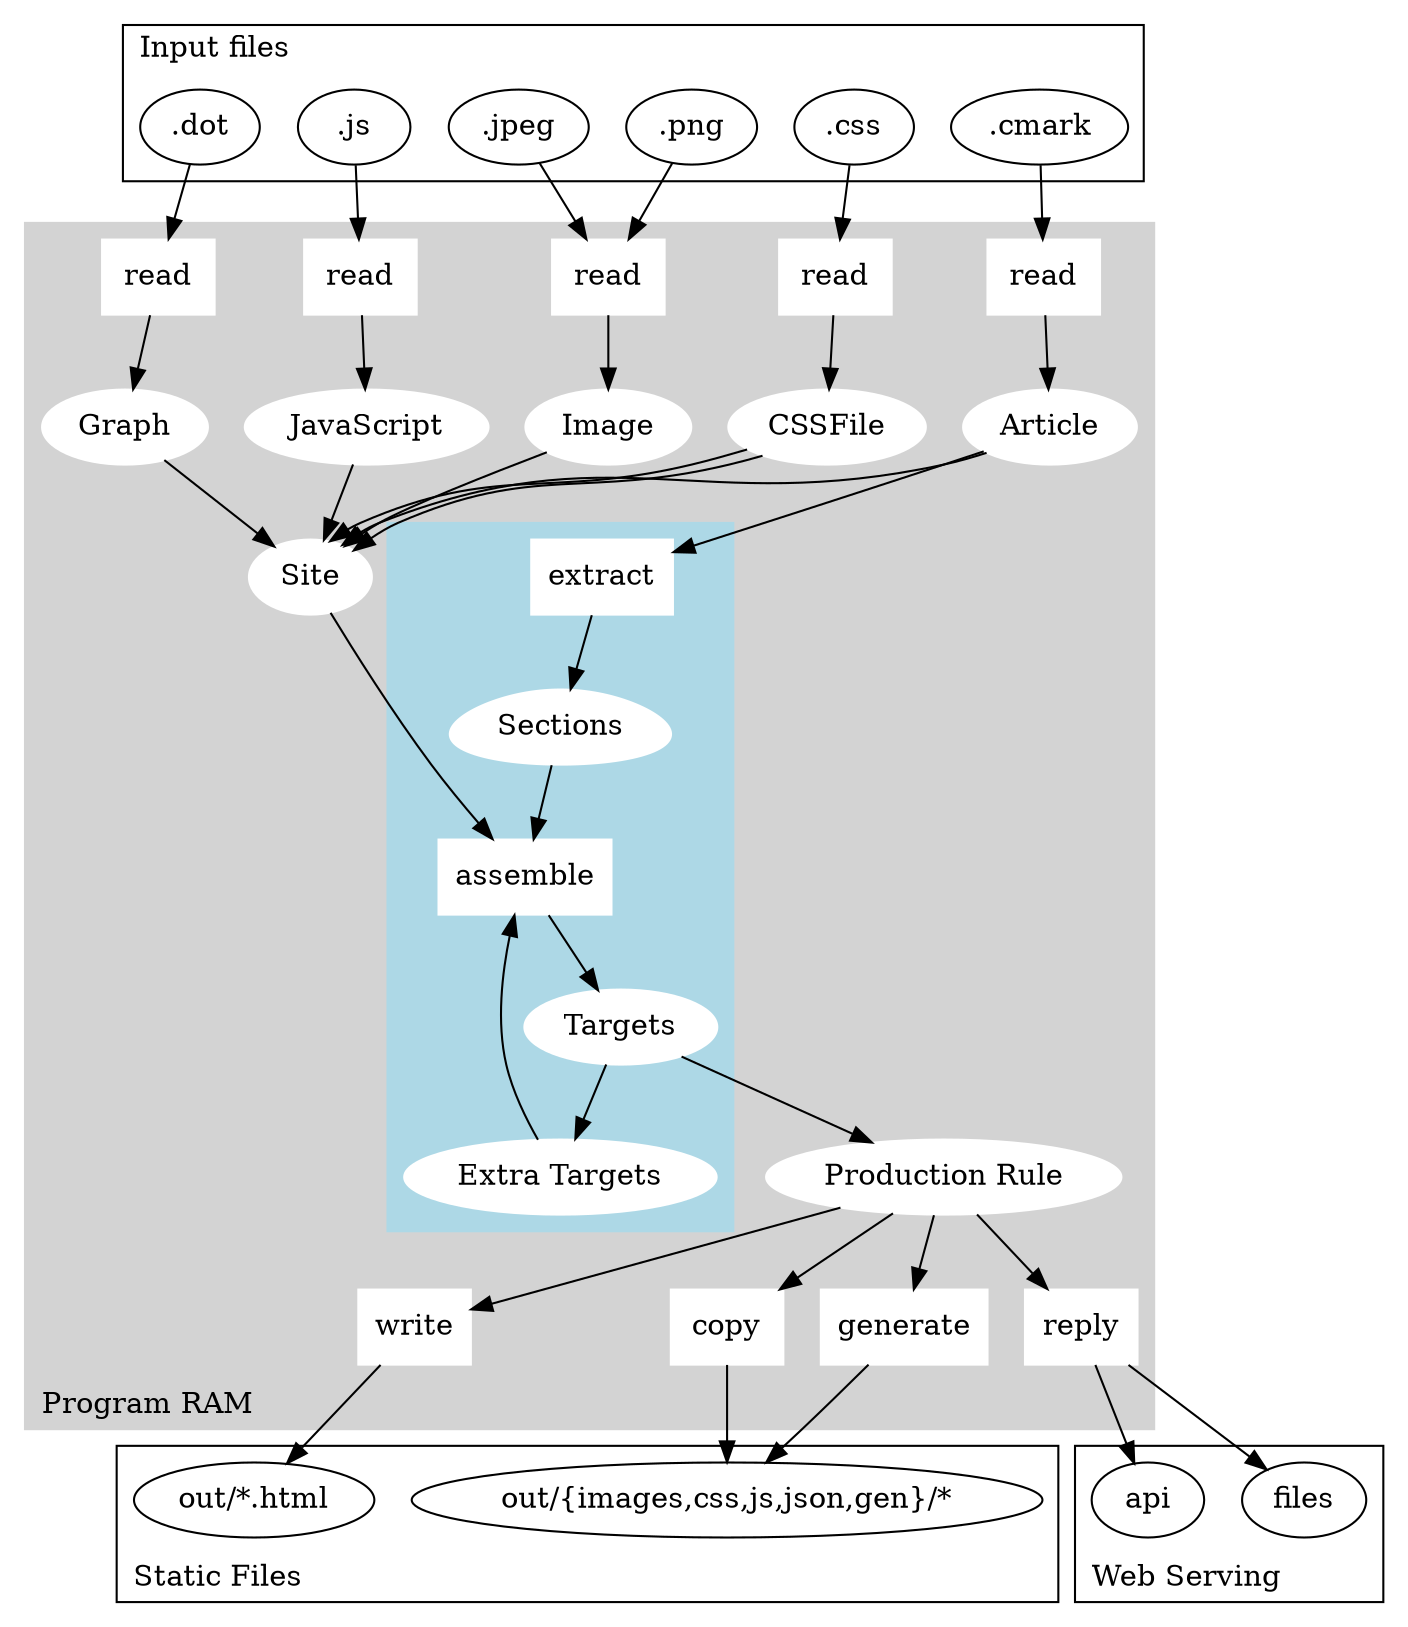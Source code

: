 digraph G {
 subgraph cluster_0 {
    ".cmark";
    ".css";
    ".png";
    ".jpeg";
    ".js";
    ".dot";
    label = "Input files";
    labelloc = "t";
    labeljust = "l";
  }

  subgraph cluster_1 {
    style=filled;
    color=lightgray;
    node [style=filled,color=white];
    Article;
    Site;
    CSSFile;
    JavaScript;
    Image;
    "Graph";

    Article -> Site;
    CSSFile -> Site;
    Image -> Site;
    JavaScript -> Site;
    "Graph" -> Site;
    CSSFile -> Site;
    Sections [shape=egg];


    subgraph cluster_2 {
      style=filled;
      color=lightblue;

      Targets -> "Extra Targets";
      node [shape=box]; E0, E1;
      E0 [ label="extract" ];
      E1 [ label="assemble" ];
      E0 -> Sections -> E1;
      "Extra Targets" -> E1;
    }
    Article -> E0;

    subgraph cluster_3 {
      "Production Rule";
    }


    Site -> E1 -> Targets -> "Production Rule";

    border=1;
    node [shape=box]; R1, R2, R3, R4, R5;
    R1 [ label="read" ];
    R2 [ label="read" ];
    R3 [ label="read" ];
    R4 [ label="read" ];
    R5 [ label="read" ];

    node [shape=box]; W1a, W1b, W1c, W2;
    W1a [ label="write" ];
    W1b [ label="copy" ];
    W1c [ label="generate" ];
    W2 [ label="reply" ];
    label = "Program RAM";
    labelloc = "b";
    labeljust = "l";
  }


  ".cmark" -> R1 -> Article;
  ".css" -> R2 -> CSSFile;
  {".png", ".jpeg"} -> R3 -> Image;
  ".js" -> R4 -> JavaScript;
  ".dot" -> R5 -> "Graph";

  "Production Rule" -> {W1a,W1b,W1c};
  "Production Rule" -> W2;
  subgraph cluster_10 {
    label = "Static Files";
    labelloc = "b";
    labeljust = "l";
    W1a -> "out/*.html" ;
    {W1b,W1c} -> "out/{images,css,js,json,gen}/*" ;
  }

  subgraph cluster_11 {
    label = "Web Serving";
    labelloc = "b";
    labeljust = "l";
    W2 -> "files" ;
    W2 -> "api" ;
  }

}
